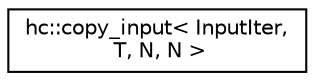 digraph "Graphical Class Hierarchy"
{
  edge [fontname="Helvetica",fontsize="10",labelfontname="Helvetica",labelfontsize="10"];
  node [fontname="Helvetica",fontsize="10",shape=record];
  rankdir="LR";
  Node1 [label="hc::copy_input\< InputIter,\l T, N, N \>",height=0.2,width=0.4,color="black", fillcolor="white", style="filled",URL="$structhc_1_1copy__input_3_01InputIter_00_01T_00_01N_00_01N_01_4.html"];
}
